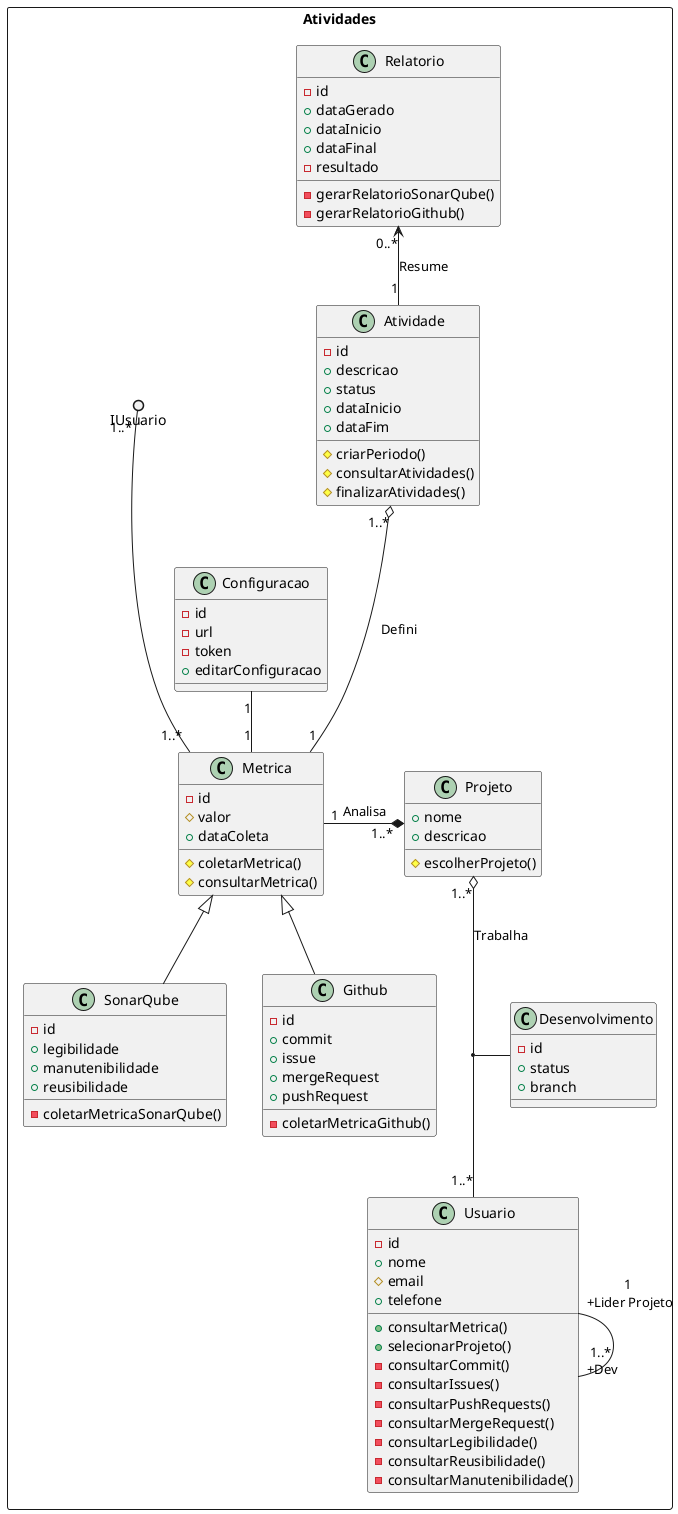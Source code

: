@startuml
    
' skinparam linetype ortho

rectangle "Atividades" {
    class Usuario{
        - id
        + nome
        # email
        + telefone
        + consultarMetrica()
        + selecionarProjeto()
        - consultarCommit()
        - consultarIssues()
        - consultarPushRequests()
        - consultarMergeRequest()
        - consultarLegibilidade()
        - consultarReusibilidade()
        - consultarManutenibilidade()


    }


    class SonarQube{
        - id
        + legibilidade
        + manutenibilidade
        + reusibilidade
        - coletarMetricaSonarQube()
    }

    class Github{
        - id
        + commit 
        + issue 
        + mergeRequest
        + pushRequest
        - coletarMetricaGithub()
    }

    class Relatorio{
        - id
        + dataGerado
        + dataInicio
        + dataFinal
        - resultado
        - gerarRelatorioSonarQube()
        - gerarRelatorioGithub()

    }

    class Metrica{
        - id
        # valor
        + dataColeta
        # coletarMetrica()
        # consultarMetrica()
    }

    class Atividade{
        - id
        + descricao
        + status
        + dataInicio
        + dataFim
        # criarPeriodo()
        # consultarAtividades()
        # finalizarAtividades()
    }

    class Projeto{
        + nome
        + descricao
        # escolherProjeto()
    }

    class Desenvolvimento{
        - id
        + status
        + branch
    }

    class Configuracao{
        - id
        - url
        - token
        + editarConfiguracao
    }



    Relatorio "0..*" <-- "1" Atividade : Resume
    Atividade "1..*" o--- "1" Metrica : Defini
    Projeto "1..*" o-- "1..*" Usuario : Trabalha
    Metrica  <|--  SonarQube
    Metrica  <|--  Github
    Projeto "1..* " *--left- "1" Metrica : Analisa
    (Projeto, Usuario) -- Desenvolvimento
    IUsuario "1..*" ()--- "1..*" Metrica

    Configuracao "1" -- "1" Metrica

    Usuario "1 \n+Lider Projeto" -- "1..* \n+Dev" Usuario
    
}


@enduml
